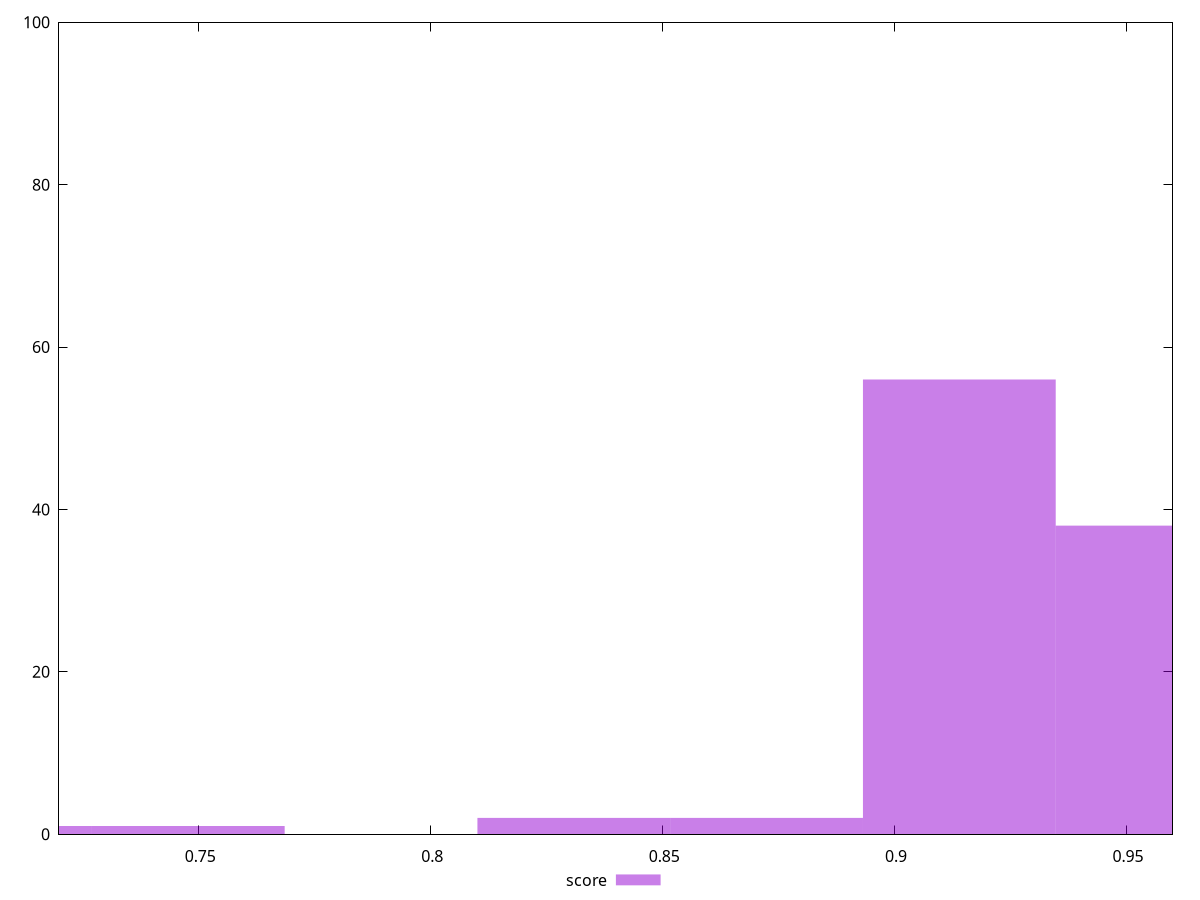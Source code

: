 reset

$score <<EOF
0.7478634981404014 1
0.7063155260214902 1
0.872507414497135 2
0.9140553866160461 56
0.8309594423782238 2
0.9556033587349574 38
EOF

set key outside below
set boxwidth 0.04154797211891119
set xrange [0.72:0.96]
set yrange [0:100]
set trange [0:100]
set style fill transparent solid 0.5 noborder
set terminal svg size 640, 490 enhanced background rgb 'white'
set output "report_00026_2021-02-22T21:38:55.199Z/mainthread-work-breakdown/samples/pages/score/histogram.svg"

plot $score title "score" with boxes

reset
